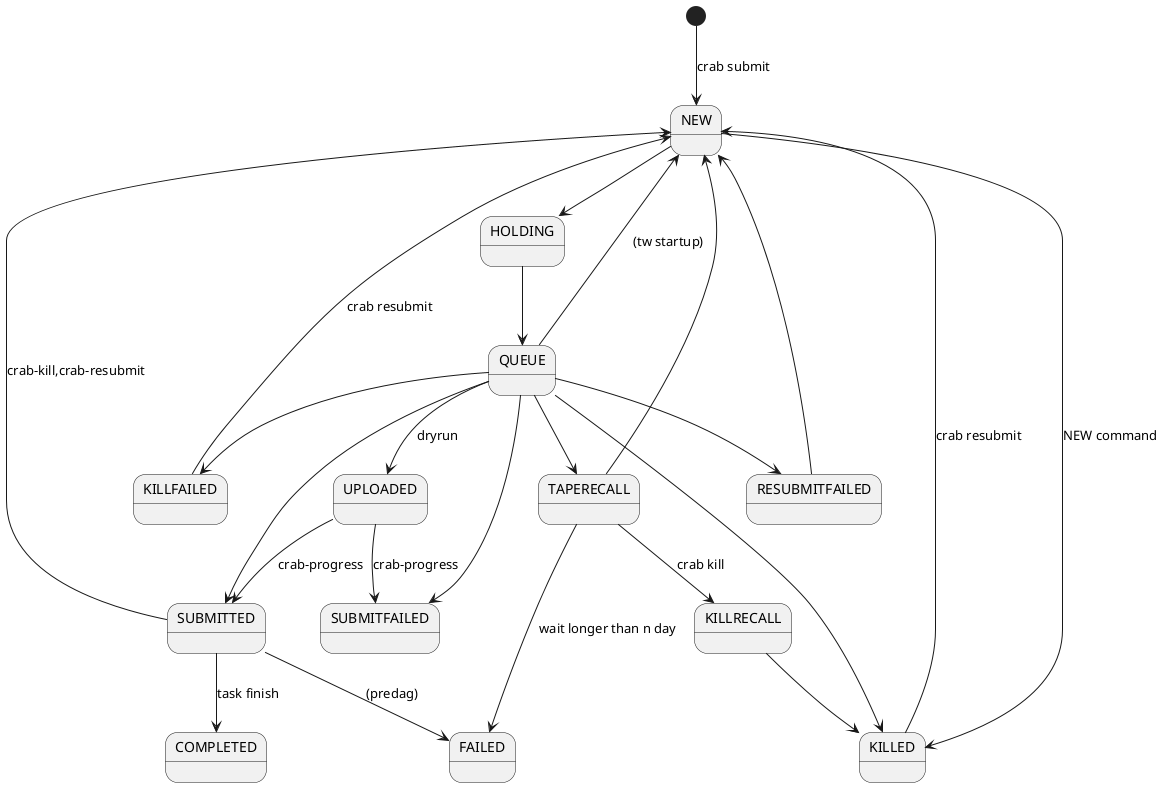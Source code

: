 @startuml

[*] --> NEW : crab submit
NEW --> HOLDING /' I am gonna work on it '/
HOLDING --> QUEUE /' I acquire it for my internal queue '/

'HOLDING --> SUBMITFAILED /': (SUBMIT)MasterWorkeer.algorithm.failBannedTask,(SUBMIT)MasterWorkeer.algorithm.skipRejectedCommand'/
'HOLDING --> KILLFAILED /': (KILL)MasterWorkeer.algorithm.failBannedTask'/
'HOLDING --> RESUBMITFAILED /': (RESUBMIT)MasterWorkeer.algorithm.failBannedTask'/

'are these state transition correct as it suppose to be?
'HOLDING --> SUBMITTED /': (RESUBMIT)MasterWorkeer.algorithm.skipRejectedCommand'/
'HOLDING --> SUBMITTED /': (KILL)MasterWorkeer.algorithm.skipRejectedCommand'/

'submit
QUEUE --> UPLOADED : dryrun
UPLOADED --> SUBMITTED : crab-progress

SUBMITTED --> NEW : crab-kill,crab-resubmit
UPLOADED --> SUBMITFAILED : crab-progress

QUEUE --> SUBMITTED
QUEUE --> SUBMITFAILED

QUEUE --> RESUBMITFAILED
RESUBMITFAILED --> NEW

QUEUE --> KILLFAILED
KILLFAILED --> NEW : crab resubmit

QUEUE --> KILLED
KILLED --> NEW : crab resubmit

' tape recall
QUEUE --> TAPERECALL
TAPERECALL --> NEW
TAPERECALL --> KILLRECALL : crab kill
KILLRECALL --> KILLED

QUEUE --> NEW : (tw startup)

TAPERECALL --> FAILED : wait longer than n day
SUBMITTED --> FAILED : (predag)


SUBMITTED --> COMPLETED : task finish

NEW --> KILLED : NEW command

@enduml
